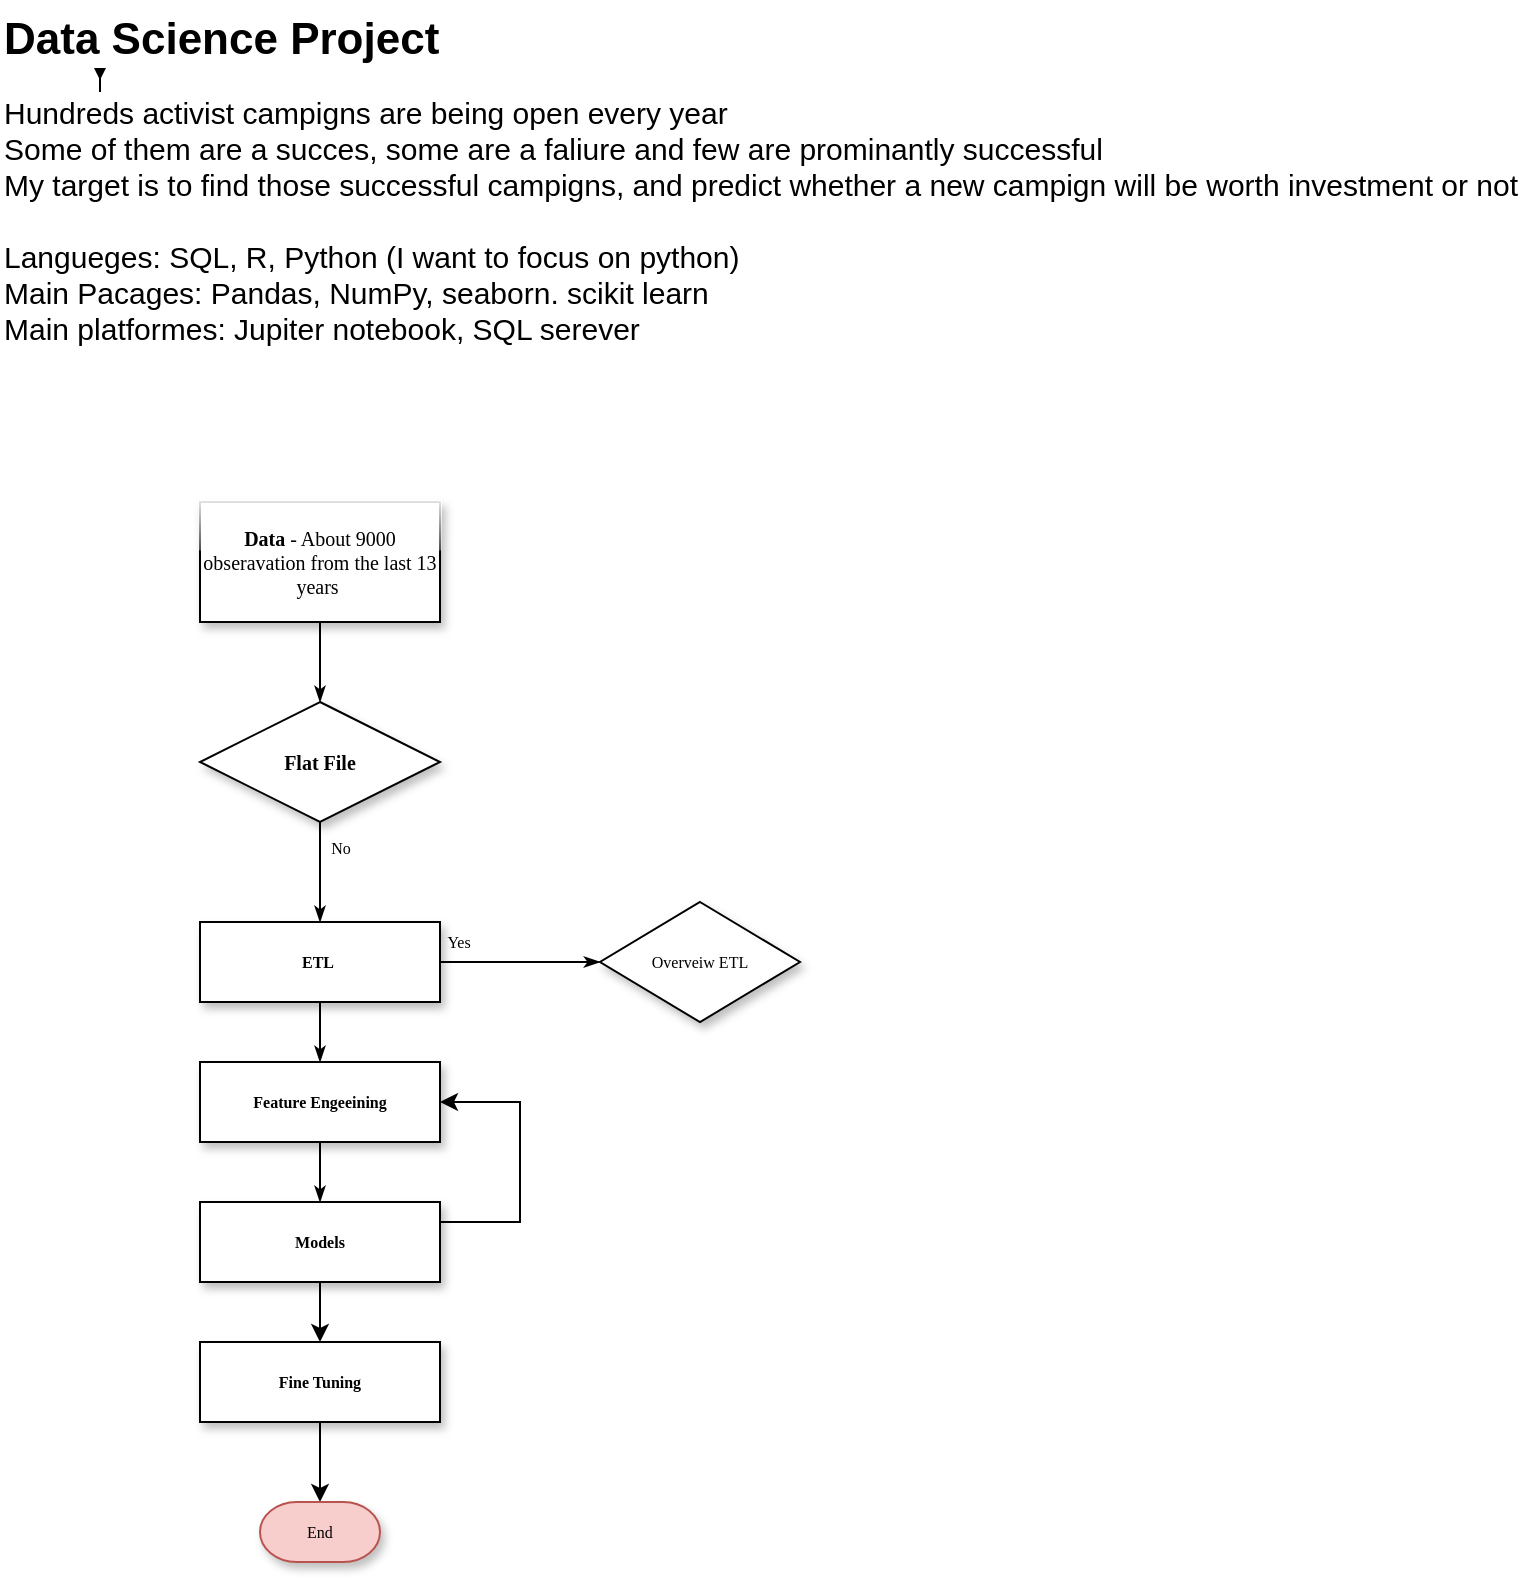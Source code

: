 <mxfile version="15.9.6" type="github">
  <diagram name="Page-1" id="edf60f1a-56cd-e834-aa8a-f176f3a09ee4">
    <mxGraphModel dx="868" dy="393" grid="1" gridSize="10" guides="1" tooltips="1" connect="1" arrows="1" fold="1" page="1" pageScale="1" pageWidth="1100" pageHeight="850" background="none" math="0" shadow="0">
      <root>
        <mxCell id="0" />
        <mxCell id="1" parent="0" />
        <mxCell id="60e70716793133e9-32" style="edgeStyle=orthogonalEdgeStyle;rounded=0;html=1;labelBackgroundColor=none;startSize=5;endArrow=classicThin;endFill=1;endSize=5;jettySize=auto;orthogonalLoop=1;strokeWidth=1;fontFamily=Verdana;fontSize=8" parent="1" source="60e70716793133e9-4" target="60e70716793133e9-5" edge="1">
          <mxGeometry relative="1" as="geometry" />
        </mxCell>
        <mxCell id="60e70716793133e9-4" value="Data &lt;span style=&quot;font-weight: normal&quot;&gt;- About 9000 obseravation from the last 13 years&amp;nbsp;&lt;/span&gt;" style="rounded=0;whiteSpace=wrap;html=1;shadow=1;labelBackgroundColor=default;strokeWidth=1;fontFamily=Verdana;fontSize=10;align=center;glass=1;fontStyle=1" parent="1" vertex="1">
          <mxGeometry x="180" y="260" width="120" height="60" as="geometry" />
        </mxCell>
        <mxCell id="60e70716793133e9-33" value="Yes" style="rounded=0;html=1;labelBackgroundColor=none;startSize=5;endArrow=classicThin;endFill=1;endSize=5;jettySize=auto;orthogonalLoop=1;strokeWidth=1;fontFamily=Verdana;fontSize=8;entryX=0;entryY=0.5;entryDx=0;entryDy=0;exitX=1;exitY=0.5;exitDx=0;exitDy=0;" parent="1" source="60e70716793133e9-9" target="60e70716793133e9-7" edge="1">
          <mxGeometry x="-0.778" y="10" relative="1" as="geometry">
            <mxPoint as="offset" />
            <mxPoint x="300.0" y="501" as="sourcePoint" />
            <mxPoint x="405.0" y="486" as="targetPoint" />
          </mxGeometry>
        </mxCell>
        <mxCell id="60e70716793133e9-37" value="No" style="edgeStyle=orthogonalEdgeStyle;rounded=0;html=1;labelBackgroundColor=none;startSize=5;endArrow=classicThin;endFill=1;endSize=5;jettySize=auto;orthogonalLoop=1;strokeWidth=1;fontFamily=Verdana;fontSize=8" parent="1" source="60e70716793133e9-5" target="60e70716793133e9-9" edge="1">
          <mxGeometry x="-0.5" y="10" relative="1" as="geometry">
            <mxPoint as="offset" />
          </mxGeometry>
        </mxCell>
        <mxCell id="60e70716793133e9-5" value="&lt;b style=&quot;font-size: 10px&quot;&gt;Flat File&lt;/b&gt;" style="rhombus;whiteSpace=wrap;html=1;rounded=0;shadow=1;labelBackgroundColor=none;strokeWidth=1;fontFamily=Verdana;fontSize=10;align=center;" parent="1" vertex="1">
          <mxGeometry x="180" y="360" width="120" height="60" as="geometry" />
        </mxCell>
        <mxCell id="60e70716793133e9-7" value="Overveiw ETL" style="rhombus;whiteSpace=wrap;html=1;rounded=0;shadow=1;labelBackgroundColor=none;strokeWidth=1;fontFamily=Verdana;fontSize=8;align=center;" parent="1" vertex="1">
          <mxGeometry x="380" y="460" width="100" height="60" as="geometry" />
        </mxCell>
        <mxCell id="60e70716793133e9-38" style="edgeStyle=orthogonalEdgeStyle;rounded=0;html=1;labelBackgroundColor=none;startSize=5;endArrow=classicThin;endFill=1;endSize=5;jettySize=auto;orthogonalLoop=1;strokeWidth=1;fontFamily=Verdana;fontSize=8" parent="1" source="60e70716793133e9-9" target="60e70716793133e9-11" edge="1">
          <mxGeometry relative="1" as="geometry" />
        </mxCell>
        <mxCell id="60e70716793133e9-9" value="&lt;b&gt;ETL&amp;nbsp;&lt;/b&gt;" style="whiteSpace=wrap;html=1;rounded=0;shadow=1;labelBackgroundColor=none;strokeWidth=1;fontFamily=Verdana;fontSize=8;align=center;" parent="1" vertex="1">
          <mxGeometry x="180" y="470" width="120" height="40" as="geometry" />
        </mxCell>
        <mxCell id="60e70716793133e9-41" style="edgeStyle=orthogonalEdgeStyle;rounded=0;html=1;labelBackgroundColor=none;startSize=5;endArrow=classicThin;endFill=1;endSize=5;jettySize=auto;orthogonalLoop=1;strokeWidth=1;fontFamily=Verdana;fontSize=8" parent="1" source="60e70716793133e9-11" target="60e70716793133e9-13" edge="1">
          <mxGeometry relative="1" as="geometry" />
        </mxCell>
        <mxCell id="60e70716793133e9-11" value="&lt;b&gt;Feature Engeeining&lt;/b&gt;" style="whiteSpace=wrap;html=1;rounded=0;shadow=1;labelBackgroundColor=none;strokeWidth=1;fontFamily=Verdana;fontSize=8;align=center;spacing=6;" parent="1" vertex="1">
          <mxGeometry x="180" y="540" width="120" height="40" as="geometry" />
        </mxCell>
        <mxCell id="ecz7DTulXrqKq4o4k-UH-13" style="edgeStyle=none;rounded=0;orthogonalLoop=1;jettySize=auto;html=1;exitX=0.5;exitY=1;exitDx=0;exitDy=0;entryX=0.5;entryY=0;entryDx=0;entryDy=0;fontSize=10;" parent="1" source="60e70716793133e9-13" target="60e70716793133e9-15" edge="1">
          <mxGeometry relative="1" as="geometry" />
        </mxCell>
        <mxCell id="985Ccqs6c1hw8TEPs8m8-1" style="edgeStyle=orthogonalEdgeStyle;rounded=0;orthogonalLoop=1;jettySize=auto;html=1;exitX=1;exitY=0.5;exitDx=0;exitDy=0;entryX=1;entryY=0.5;entryDx=0;entryDy=0;" edge="1" parent="1" source="60e70716793133e9-13" target="60e70716793133e9-11">
          <mxGeometry relative="1" as="geometry">
            <mxPoint x="370" y="560" as="targetPoint" />
            <Array as="points">
              <mxPoint x="300" y="620" />
              <mxPoint x="340" y="620" />
              <mxPoint x="340" y="560" />
            </Array>
          </mxGeometry>
        </mxCell>
        <mxCell id="60e70716793133e9-13" value="&lt;b&gt;Models&lt;/b&gt;" style="whiteSpace=wrap;html=1;rounded=0;shadow=1;labelBackgroundColor=none;strokeWidth=1;fontFamily=Verdana;fontSize=8;align=center;" parent="1" vertex="1">
          <mxGeometry x="180" y="610" width="120" height="40" as="geometry" />
        </mxCell>
        <mxCell id="ecz7DTulXrqKq4o4k-UH-16" style="edgeStyle=none;rounded=0;orthogonalLoop=1;jettySize=auto;html=1;exitX=0.5;exitY=1;exitDx=0;exitDy=0;entryX=0.5;entryY=0;entryDx=0;entryDy=0;entryPerimeter=0;fontSize=10;" parent="1" source="60e70716793133e9-15" target="60e70716793133e9-30" edge="1">
          <mxGeometry relative="1" as="geometry" />
        </mxCell>
        <mxCell id="60e70716793133e9-15" value="&lt;b&gt;Fine Tuning&lt;/b&gt;" style="whiteSpace=wrap;html=1;rounded=0;shadow=1;labelBackgroundColor=none;strokeWidth=1;fontFamily=Verdana;fontSize=8;align=center;" parent="1" vertex="1">
          <mxGeometry x="180" y="680" width="120" height="40" as="geometry" />
        </mxCell>
        <mxCell id="60e70716793133e9-30" value="End" style="strokeWidth=1;html=1;shape=mxgraph.flowchart.terminator;whiteSpace=wrap;rounded=0;shadow=1;labelBackgroundColor=none;fontFamily=Verdana;fontSize=8;align=center;fillColor=#f8cecc;strokeColor=#b85450;" parent="1" vertex="1">
          <mxGeometry x="210" y="760" width="60" height="30" as="geometry" />
        </mxCell>
        <mxCell id="ecz7DTulXrqKq4o4k-UH-5" value="" style="edgeStyle=orthogonalEdgeStyle;rounded=0;orthogonalLoop=1;jettySize=auto;html=1;fontSize=15;" parent="1" source="ecz7DTulXrqKq4o4k-UH-2" target="ecz7DTulXrqKq4o4k-UH-3" edge="1">
          <mxGeometry relative="1" as="geometry" />
        </mxCell>
        <mxCell id="ecz7DTulXrqKq4o4k-UH-2" value="Data Science Project" style="text;strokeColor=none;fillColor=none;html=1;fontSize=22;fontStyle=1;verticalAlign=middle;align=left;glass=1;labelBackgroundColor=#FFFFFF;" parent="1" vertex="1">
          <mxGeometry x="80" y="9" width="100" height="40" as="geometry" />
        </mxCell>
        <mxCell id="ecz7DTulXrqKq4o4k-UH-3" value="&lt;font style=&quot;font-size: 21px&quot;&gt;&lt;span style=&quot;font-family: &amp;quot;verdana&amp;quot;&quot;&gt;Global Activism&lt;/span&gt;&lt;span style=&quot;font-family: &amp;quot;verdana&amp;quot;&quot;&gt;&lt;font style=&quot;font-size: 21px&quot;&gt; &lt;/font&gt;&lt;/span&gt;&lt;span style=&quot;font-family: &amp;quot;verdana&amp;quot;&quot;&gt;in Capital Markets Worldwide&lt;/span&gt;&lt;/font&gt;" style="text;strokeColor=none;fillColor=none;html=1;fontSize=24;fontStyle=1;verticalAlign=middle;align=left;glass=1;labelBackgroundColor=#FFFFFF;" parent="1" vertex="1">
          <mxGeometry x="80" y="49" width="100" height="40" as="geometry" />
        </mxCell>
        <mxCell id="ecz7DTulXrqKq4o4k-UH-4" value="Hundreds activist campigns are being open every year&lt;br style=&quot;font-size: 15px&quot;&gt;&lt;div style=&quot;font-size: 15px&quot;&gt;Some of them are a succes, some are a faliure and few are prominantly successful&lt;/div&gt;&lt;div style=&quot;font-size: 15px&quot;&gt;My target is to find those successful campigns, and predict whether a new campign will be worth investment or not&lt;/div&gt;&lt;div style=&quot;font-size: 15px&quot;&gt;&lt;br&gt;&lt;/div&gt;&lt;div style=&quot;font-size: 15px&quot;&gt;Langueges: SQL, R, Python (I want to focus on python)&lt;/div&gt;&lt;div style=&quot;font-size: 15px&quot;&gt;Main Pacages: Pandas, NumPy, seaborn. scikit learn&lt;/div&gt;&lt;div style=&quot;font-size: 15px&quot;&gt;Main platformes: Jupiter notebook, SQL serever&lt;/div&gt;&lt;br&gt;&lt;div style=&quot;font-size: 15px&quot;&gt;&lt;br&gt;&lt;/div&gt;" style="text;strokeColor=none;fillColor=none;html=1;fontSize=15;fontStyle=0;verticalAlign=middle;align=left;glass=1;labelBackgroundColor=#FFFFFF;" parent="1" vertex="1">
          <mxGeometry x="80" y="117" width="100" height="40" as="geometry" />
        </mxCell>
      </root>
    </mxGraphModel>
  </diagram>
</mxfile>
